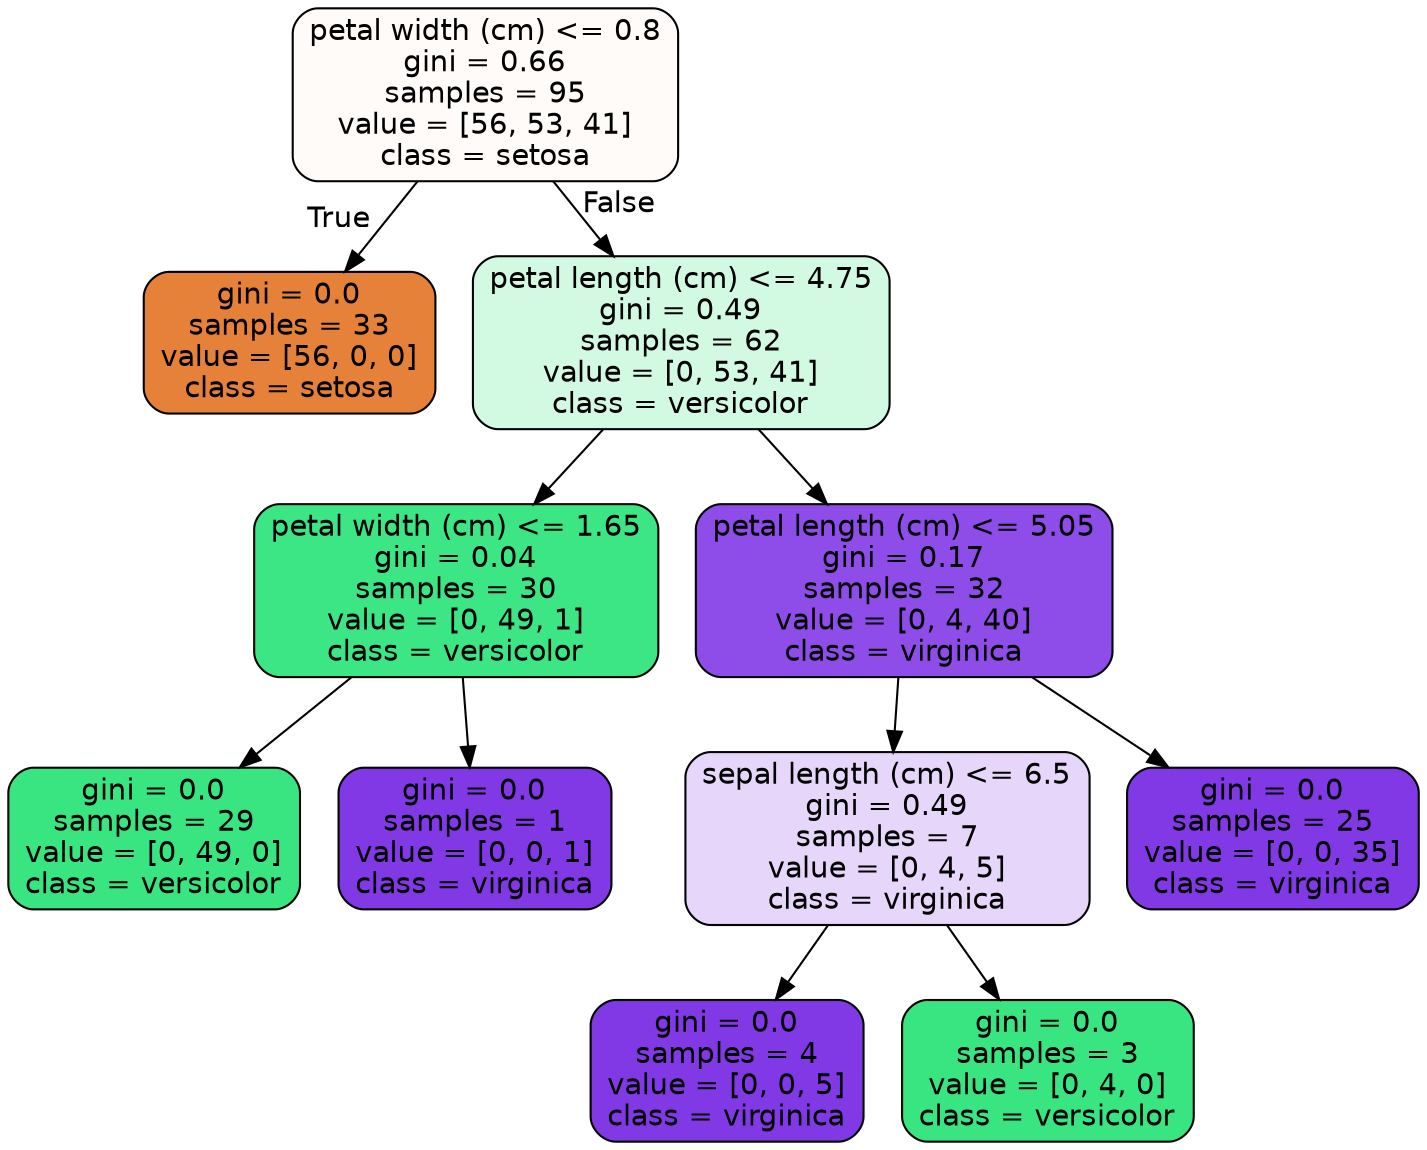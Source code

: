 digraph Tree {
node [shape=box, style="filled, rounded", color="black", fontname=helvetica] ;
edge [fontname=helvetica] ;
0 [label="petal width (cm) <= 0.8\ngini = 0.66\nsamples = 95\nvalue = [56, 53, 41]\nclass = setosa", fillcolor="#fefbf9"] ;
1 [label="gini = 0.0\nsamples = 33\nvalue = [56, 0, 0]\nclass = setosa", fillcolor="#e58139"] ;
0 -> 1 [labeldistance=2.5, labelangle=45, headlabel="True"] ;
2 [label="petal length (cm) <= 4.75\ngini = 0.49\nsamples = 62\nvalue = [0, 53, 41]\nclass = versicolor", fillcolor="#d2f9e2"] ;
0 -> 2 [labeldistance=2.5, labelangle=-45, headlabel="False"] ;
3 [label="petal width (cm) <= 1.65\ngini = 0.04\nsamples = 30\nvalue = [0, 49, 1]\nclass = versicolor", fillcolor="#3de684"] ;
2 -> 3 ;
4 [label="gini = 0.0\nsamples = 29\nvalue = [0, 49, 0]\nclass = versicolor", fillcolor="#39e581"] ;
3 -> 4 ;
5 [label="gini = 0.0\nsamples = 1\nvalue = [0, 0, 1]\nclass = virginica", fillcolor="#8139e5"] ;
3 -> 5 ;
6 [label="petal length (cm) <= 5.05\ngini = 0.17\nsamples = 32\nvalue = [0, 4, 40]\nclass = virginica", fillcolor="#8e4de8"] ;
2 -> 6 ;
7 [label="sepal length (cm) <= 6.5\ngini = 0.49\nsamples = 7\nvalue = [0, 4, 5]\nclass = virginica", fillcolor="#e6d7fa"] ;
6 -> 7 ;
8 [label="gini = 0.0\nsamples = 4\nvalue = [0, 0, 5]\nclass = virginica", fillcolor="#8139e5"] ;
7 -> 8 ;
9 [label="gini = 0.0\nsamples = 3\nvalue = [0, 4, 0]\nclass = versicolor", fillcolor="#39e581"] ;
7 -> 9 ;
10 [label="gini = 0.0\nsamples = 25\nvalue = [0, 0, 35]\nclass = virginica", fillcolor="#8139e5"] ;
6 -> 10 ;
}